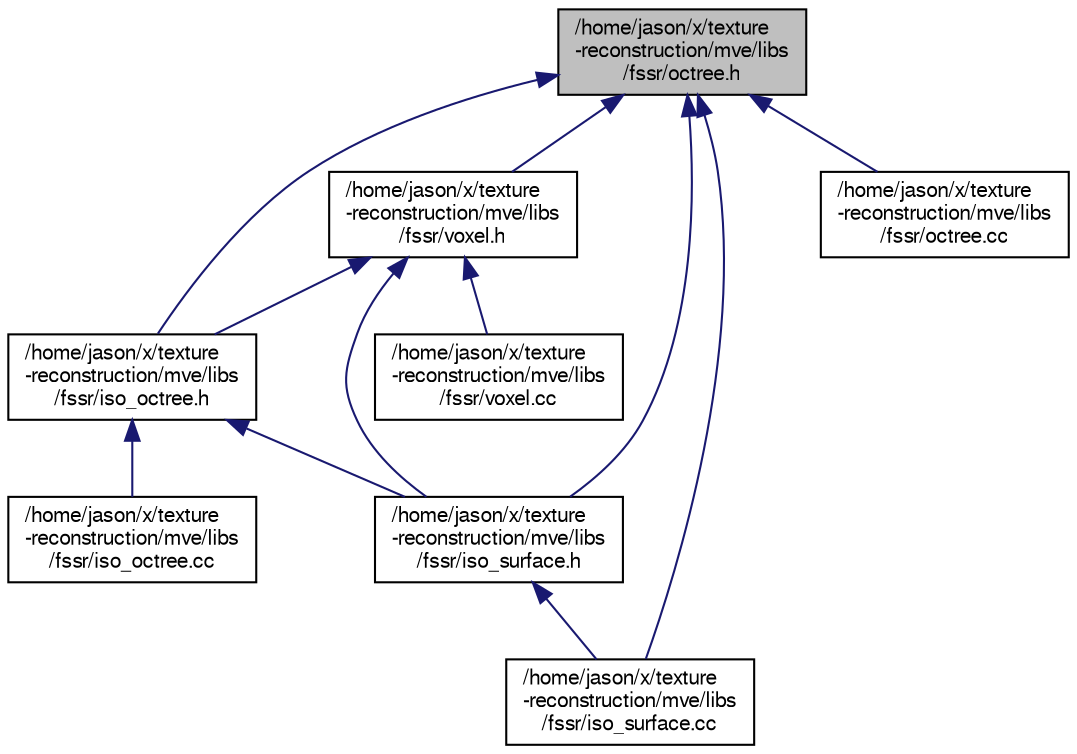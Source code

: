 digraph "/home/jason/x/texture-reconstruction/mve/libs/fssr/octree.h"
{
  edge [fontname="FreeSans",fontsize="10",labelfontname="FreeSans",labelfontsize="10"];
  node [fontname="FreeSans",fontsize="10",shape=record];
  Node20 [label="/home/jason/x/texture\l-reconstruction/mve/libs\l/fssr/octree.h",height=0.2,width=0.4,color="black", fillcolor="grey75", style="filled", fontcolor="black"];
  Node20 -> Node21 [dir="back",color="midnightblue",fontsize="10",style="solid",fontname="FreeSans"];
  Node21 [label="/home/jason/x/texture\l-reconstruction/mve/libs\l/fssr/voxel.h",height=0.2,width=0.4,color="black", fillcolor="white", style="filled",URL="$voxel_8h.html"];
  Node21 -> Node22 [dir="back",color="midnightblue",fontsize="10",style="solid",fontname="FreeSans"];
  Node22 [label="/home/jason/x/texture\l-reconstruction/mve/libs\l/fssr/iso_octree.h",height=0.2,width=0.4,color="black", fillcolor="white", style="filled",URL="$iso__octree_8h.html"];
  Node22 -> Node23 [dir="back",color="midnightblue",fontsize="10",style="solid",fontname="FreeSans"];
  Node23 [label="/home/jason/x/texture\l-reconstruction/mve/libs\l/fssr/iso_octree.cc",height=0.2,width=0.4,color="black", fillcolor="white", style="filled",URL="$iso__octree_8cc.html"];
  Node22 -> Node24 [dir="back",color="midnightblue",fontsize="10",style="solid",fontname="FreeSans"];
  Node24 [label="/home/jason/x/texture\l-reconstruction/mve/libs\l/fssr/iso_surface.h",height=0.2,width=0.4,color="black", fillcolor="white", style="filled",URL="$iso__surface_8h.html"];
  Node24 -> Node25 [dir="back",color="midnightblue",fontsize="10",style="solid",fontname="FreeSans"];
  Node25 [label="/home/jason/x/texture\l-reconstruction/mve/libs\l/fssr/iso_surface.cc",height=0.2,width=0.4,color="black", fillcolor="white", style="filled",URL="$iso__surface_8cc.html"];
  Node21 -> Node24 [dir="back",color="midnightblue",fontsize="10",style="solid",fontname="FreeSans"];
  Node21 -> Node26 [dir="back",color="midnightblue",fontsize="10",style="solid",fontname="FreeSans"];
  Node26 [label="/home/jason/x/texture\l-reconstruction/mve/libs\l/fssr/voxel.cc",height=0.2,width=0.4,color="black", fillcolor="white", style="filled",URL="$voxel_8cc.html"];
  Node20 -> Node22 [dir="back",color="midnightblue",fontsize="10",style="solid",fontname="FreeSans"];
  Node20 -> Node25 [dir="back",color="midnightblue",fontsize="10",style="solid",fontname="FreeSans"];
  Node20 -> Node24 [dir="back",color="midnightblue",fontsize="10",style="solid",fontname="FreeSans"];
  Node20 -> Node27 [dir="back",color="midnightblue",fontsize="10",style="solid",fontname="FreeSans"];
  Node27 [label="/home/jason/x/texture\l-reconstruction/mve/libs\l/fssr/octree.cc",height=0.2,width=0.4,color="black", fillcolor="white", style="filled",URL="$octree_8cc.html"];
}
